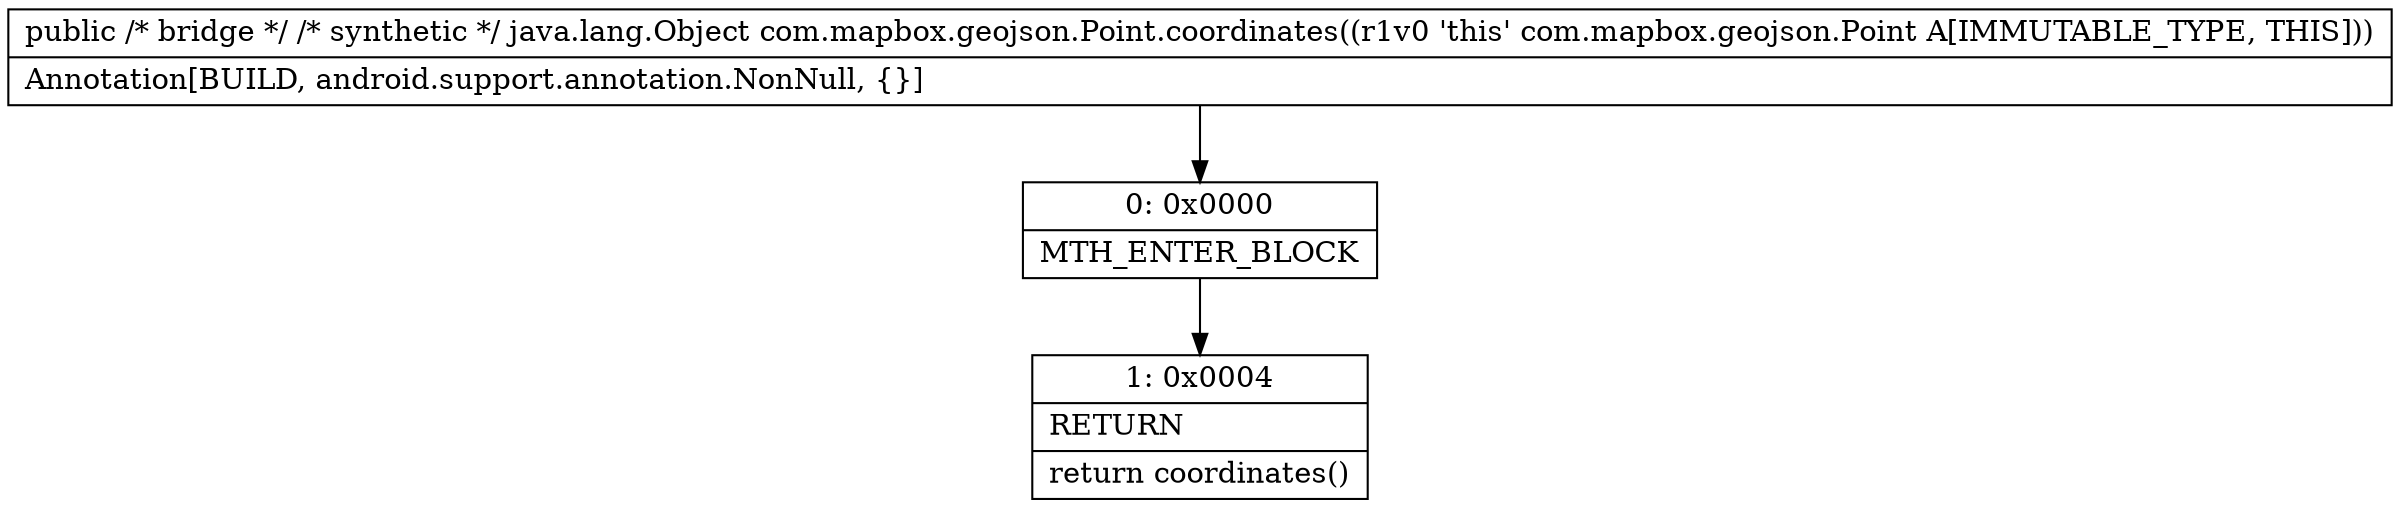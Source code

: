 digraph "CFG forcom.mapbox.geojson.Point.coordinates()Ljava\/lang\/Object;" {
Node_0 [shape=record,label="{0\:\ 0x0000|MTH_ENTER_BLOCK\l}"];
Node_1 [shape=record,label="{1\:\ 0x0004|RETURN\l|return coordinates()\l}"];
MethodNode[shape=record,label="{public \/* bridge *\/ \/* synthetic *\/ java.lang.Object com.mapbox.geojson.Point.coordinates((r1v0 'this' com.mapbox.geojson.Point A[IMMUTABLE_TYPE, THIS]))  | Annotation[BUILD, android.support.annotation.NonNull, \{\}]\l}"];
MethodNode -> Node_0;
Node_0 -> Node_1;
}

